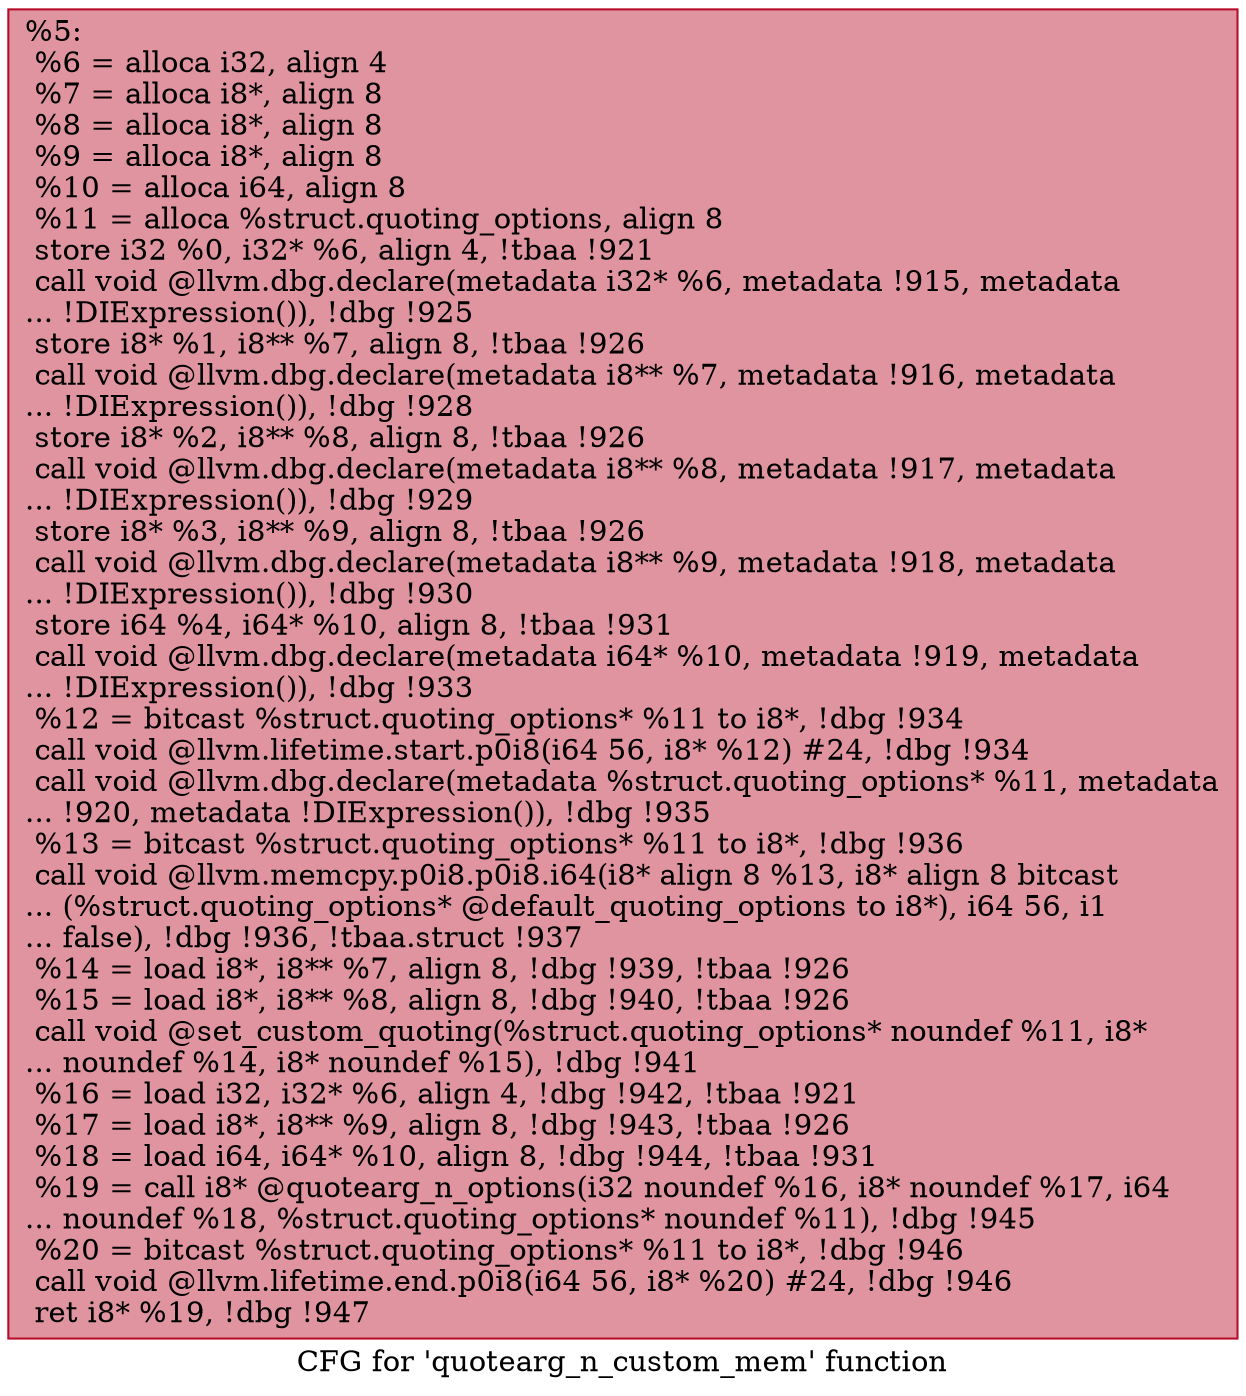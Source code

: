 digraph "CFG for 'quotearg_n_custom_mem' function" {
	label="CFG for 'quotearg_n_custom_mem' function";

	Node0xdbea80 [shape=record,color="#b70d28ff", style=filled, fillcolor="#b70d2870",label="{%5:\l  %6 = alloca i32, align 4\l  %7 = alloca i8*, align 8\l  %8 = alloca i8*, align 8\l  %9 = alloca i8*, align 8\l  %10 = alloca i64, align 8\l  %11 = alloca %struct.quoting_options, align 8\l  store i32 %0, i32* %6, align 4, !tbaa !921\l  call void @llvm.dbg.declare(metadata i32* %6, metadata !915, metadata\l... !DIExpression()), !dbg !925\l  store i8* %1, i8** %7, align 8, !tbaa !926\l  call void @llvm.dbg.declare(metadata i8** %7, metadata !916, metadata\l... !DIExpression()), !dbg !928\l  store i8* %2, i8** %8, align 8, !tbaa !926\l  call void @llvm.dbg.declare(metadata i8** %8, metadata !917, metadata\l... !DIExpression()), !dbg !929\l  store i8* %3, i8** %9, align 8, !tbaa !926\l  call void @llvm.dbg.declare(metadata i8** %9, metadata !918, metadata\l... !DIExpression()), !dbg !930\l  store i64 %4, i64* %10, align 8, !tbaa !931\l  call void @llvm.dbg.declare(metadata i64* %10, metadata !919, metadata\l... !DIExpression()), !dbg !933\l  %12 = bitcast %struct.quoting_options* %11 to i8*, !dbg !934\l  call void @llvm.lifetime.start.p0i8(i64 56, i8* %12) #24, !dbg !934\l  call void @llvm.dbg.declare(metadata %struct.quoting_options* %11, metadata\l... !920, metadata !DIExpression()), !dbg !935\l  %13 = bitcast %struct.quoting_options* %11 to i8*, !dbg !936\l  call void @llvm.memcpy.p0i8.p0i8.i64(i8* align 8 %13, i8* align 8 bitcast\l... (%struct.quoting_options* @default_quoting_options to i8*), i64 56, i1\l... false), !dbg !936, !tbaa.struct !937\l  %14 = load i8*, i8** %7, align 8, !dbg !939, !tbaa !926\l  %15 = load i8*, i8** %8, align 8, !dbg !940, !tbaa !926\l  call void @set_custom_quoting(%struct.quoting_options* noundef %11, i8*\l... noundef %14, i8* noundef %15), !dbg !941\l  %16 = load i32, i32* %6, align 4, !dbg !942, !tbaa !921\l  %17 = load i8*, i8** %9, align 8, !dbg !943, !tbaa !926\l  %18 = load i64, i64* %10, align 8, !dbg !944, !tbaa !931\l  %19 = call i8* @quotearg_n_options(i32 noundef %16, i8* noundef %17, i64\l... noundef %18, %struct.quoting_options* noundef %11), !dbg !945\l  %20 = bitcast %struct.quoting_options* %11 to i8*, !dbg !946\l  call void @llvm.lifetime.end.p0i8(i64 56, i8* %20) #24, !dbg !946\l  ret i8* %19, !dbg !947\l}"];
}
